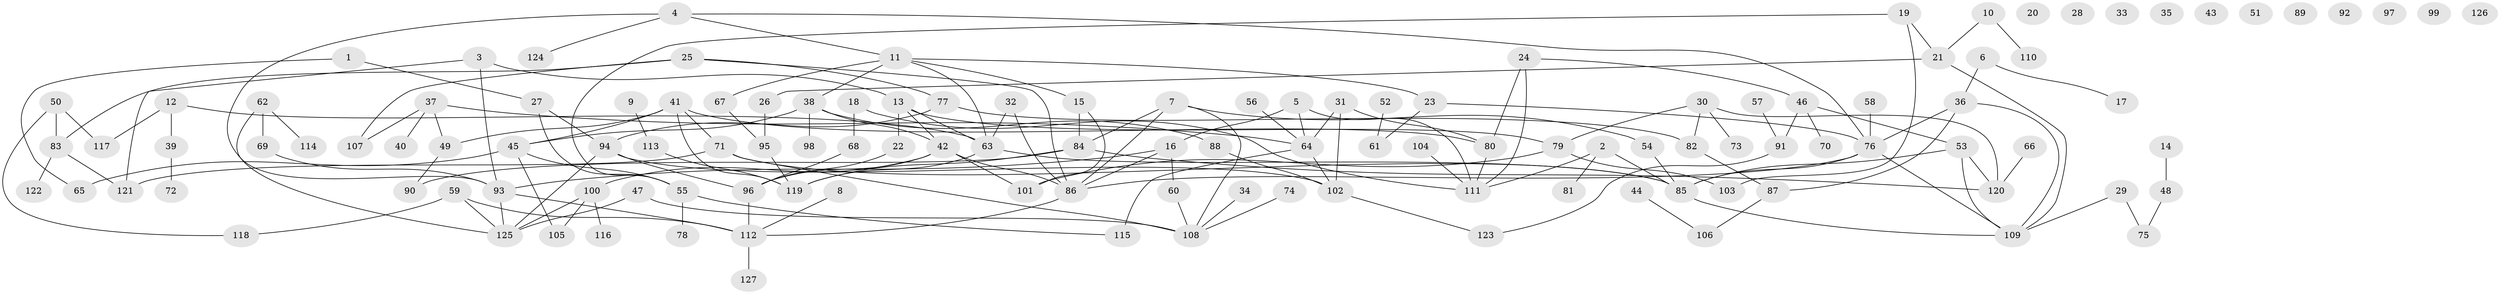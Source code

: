 // coarse degree distribution, {7: 0.11904761904761904, 4: 0.07142857142857142, 5: 0.11904761904761904, 1: 0.21428571428571427, 6: 0.14285714285714285, 13: 0.023809523809523808, 2: 0.19047619047619047, 3: 0.047619047619047616, 9: 0.047619047619047616, 8: 0.023809523809523808}
// Generated by graph-tools (version 1.1) at 2025/35/03/04/25 23:35:48]
// undirected, 127 vertices, 172 edges
graph export_dot {
  node [color=gray90,style=filled];
  1;
  2;
  3;
  4;
  5;
  6;
  7;
  8;
  9;
  10;
  11;
  12;
  13;
  14;
  15;
  16;
  17;
  18;
  19;
  20;
  21;
  22;
  23;
  24;
  25;
  26;
  27;
  28;
  29;
  30;
  31;
  32;
  33;
  34;
  35;
  36;
  37;
  38;
  39;
  40;
  41;
  42;
  43;
  44;
  45;
  46;
  47;
  48;
  49;
  50;
  51;
  52;
  53;
  54;
  55;
  56;
  57;
  58;
  59;
  60;
  61;
  62;
  63;
  64;
  65;
  66;
  67;
  68;
  69;
  70;
  71;
  72;
  73;
  74;
  75;
  76;
  77;
  78;
  79;
  80;
  81;
  82;
  83;
  84;
  85;
  86;
  87;
  88;
  89;
  90;
  91;
  92;
  93;
  94;
  95;
  96;
  97;
  98;
  99;
  100;
  101;
  102;
  103;
  104;
  105;
  106;
  107;
  108;
  109;
  110;
  111;
  112;
  113;
  114;
  115;
  116;
  117;
  118;
  119;
  120;
  121;
  122;
  123;
  124;
  125;
  126;
  127;
  1 -- 27;
  1 -- 65;
  2 -- 81;
  2 -- 85;
  2 -- 111;
  3 -- 13;
  3 -- 93;
  3 -- 121;
  4 -- 11;
  4 -- 76;
  4 -- 93;
  4 -- 124;
  5 -- 16;
  5 -- 64;
  5 -- 111;
  6 -- 17;
  6 -- 36;
  7 -- 54;
  7 -- 84;
  7 -- 86;
  7 -- 108;
  8 -- 112;
  9 -- 113;
  10 -- 21;
  10 -- 110;
  11 -- 15;
  11 -- 23;
  11 -- 38;
  11 -- 63;
  11 -- 67;
  12 -- 39;
  12 -- 63;
  12 -- 117;
  13 -- 22;
  13 -- 42;
  13 -- 63;
  13 -- 79;
  14 -- 48;
  15 -- 84;
  15 -- 101;
  16 -- 60;
  16 -- 86;
  16 -- 93;
  18 -- 68;
  18 -- 111;
  19 -- 21;
  19 -- 55;
  19 -- 103;
  21 -- 26;
  21 -- 109;
  22 -- 96;
  23 -- 61;
  23 -- 76;
  24 -- 46;
  24 -- 80;
  24 -- 111;
  25 -- 77;
  25 -- 83;
  25 -- 86;
  25 -- 107;
  26 -- 95;
  27 -- 55;
  27 -- 94;
  29 -- 75;
  29 -- 109;
  30 -- 73;
  30 -- 79;
  30 -- 82;
  30 -- 120;
  31 -- 64;
  31 -- 80;
  31 -- 102;
  32 -- 63;
  32 -- 86;
  34 -- 108;
  36 -- 76;
  36 -- 87;
  36 -- 109;
  37 -- 40;
  37 -- 49;
  37 -- 64;
  37 -- 107;
  38 -- 42;
  38 -- 45;
  38 -- 88;
  38 -- 98;
  39 -- 72;
  41 -- 45;
  41 -- 49;
  41 -- 71;
  41 -- 80;
  41 -- 119;
  42 -- 86;
  42 -- 96;
  42 -- 100;
  42 -- 101;
  44 -- 106;
  45 -- 55;
  45 -- 65;
  45 -- 105;
  46 -- 53;
  46 -- 70;
  46 -- 91;
  47 -- 108;
  47 -- 125;
  48 -- 75;
  49 -- 90;
  50 -- 83;
  50 -- 117;
  50 -- 118;
  52 -- 61;
  53 -- 85;
  53 -- 109;
  53 -- 120;
  54 -- 85;
  55 -- 78;
  55 -- 115;
  56 -- 64;
  57 -- 91;
  58 -- 76;
  59 -- 112;
  59 -- 118;
  59 -- 125;
  60 -- 108;
  62 -- 69;
  62 -- 114;
  62 -- 125;
  63 -- 85;
  63 -- 119;
  64 -- 102;
  64 -- 115;
  66 -- 120;
  67 -- 95;
  68 -- 96;
  69 -- 93;
  71 -- 85;
  71 -- 108;
  71 -- 121;
  74 -- 108;
  76 -- 85;
  76 -- 86;
  76 -- 109;
  77 -- 82;
  77 -- 94;
  79 -- 101;
  79 -- 103;
  80 -- 111;
  82 -- 87;
  83 -- 121;
  83 -- 122;
  84 -- 90;
  84 -- 119;
  84 -- 120;
  85 -- 109;
  86 -- 112;
  87 -- 106;
  88 -- 102;
  91 -- 123;
  93 -- 112;
  93 -- 125;
  94 -- 96;
  94 -- 102;
  94 -- 125;
  95 -- 119;
  96 -- 112;
  100 -- 105;
  100 -- 116;
  100 -- 125;
  102 -- 123;
  104 -- 111;
  112 -- 127;
  113 -- 119;
}
